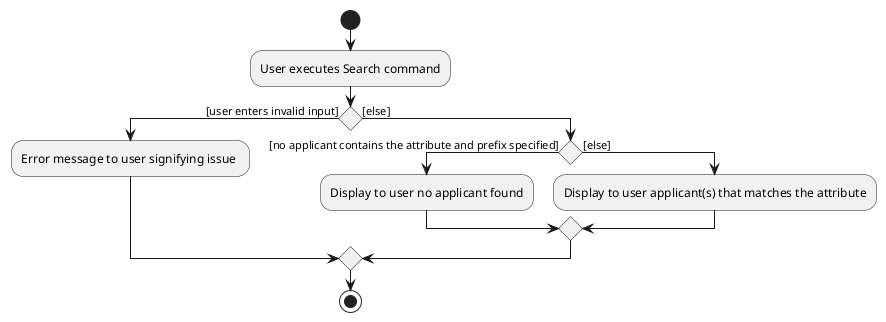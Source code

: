 @startuml
start
:User executes Search command;

'Since the beta syntax does not support placing the condition outside the
'diamond we place it as the true branch instead.

if () then ([user enters invalid input])
    :Error message to user signifying issue ;
else ([else])
    if () then ([no applicant contains the attribute and prefix specified])
    :Display to user no applicant found;
    else ([else])
    :Display to user applicant(s) that matches the attribute;
endif
endif

stop
@enduml
